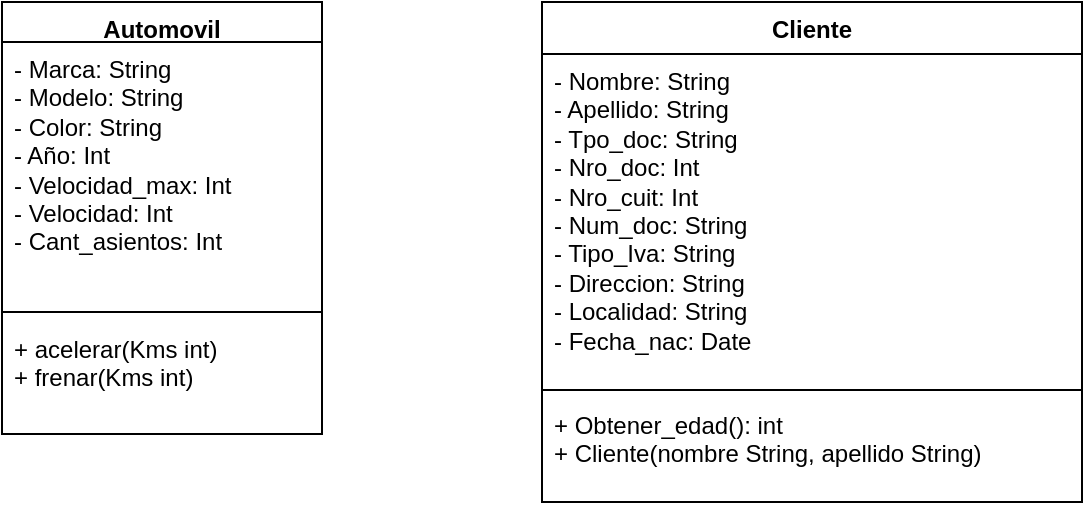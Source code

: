 <mxfile version="24.4.8" type="device">
  <diagram id="C5RBs43oDa-KdzZeNtuy" name="Page-1">
    <mxGraphModel dx="1050" dy="621" grid="1" gridSize="10" guides="1" tooltips="1" connect="1" arrows="1" fold="1" page="1" pageScale="1" pageWidth="827" pageHeight="1169" math="0" shadow="0">
      <root>
        <mxCell id="WIyWlLk6GJQsqaUBKTNV-0" />
        <mxCell id="WIyWlLk6GJQsqaUBKTNV-1" parent="WIyWlLk6GJQsqaUBKTNV-0" />
        <mxCell id="k-K2xL4uydOFMYodM3rV-2" value="Automovil" style="swimlane;fontStyle=1;align=center;verticalAlign=top;childLayout=stackLayout;horizontal=1;startSize=20;horizontalStack=0;resizeParent=1;resizeParentMax=0;resizeLast=0;collapsible=1;marginBottom=0;whiteSpace=wrap;html=1;" parent="WIyWlLk6GJQsqaUBKTNV-1" vertex="1">
          <mxGeometry x="110" y="70" width="160" height="216" as="geometry" />
        </mxCell>
        <mxCell id="k-K2xL4uydOFMYodM3rV-3" value="- Marca: String&lt;div&gt;- Modelo: String&lt;br&gt;&lt;/div&gt;&lt;div&gt;- Color: String&lt;br&gt;&lt;/div&gt;&lt;div&gt;- Año: Int&lt;br&gt;&lt;/div&gt;&lt;div&gt;- Velocidad_max: Int&lt;br&gt;&lt;/div&gt;&lt;div&gt;- Velocidad: Int&lt;br&gt;&lt;/div&gt;&lt;div&gt;- Cant_asientos: Int&lt;br&gt;&lt;/div&gt;&lt;div&gt;&lt;br&gt;&lt;/div&gt;" style="text;strokeColor=none;fillColor=none;align=left;verticalAlign=top;spacingLeft=4;spacingRight=4;overflow=hidden;rotatable=0;points=[[0,0.5],[1,0.5]];portConstraint=eastwest;whiteSpace=wrap;html=1;" parent="k-K2xL4uydOFMYodM3rV-2" vertex="1">
          <mxGeometry y="20" width="160" height="130" as="geometry" />
        </mxCell>
        <mxCell id="k-K2xL4uydOFMYodM3rV-4" value="" style="line;strokeWidth=1;fillColor=none;align=left;verticalAlign=middle;spacingTop=-1;spacingLeft=3;spacingRight=3;rotatable=0;labelPosition=right;points=[];portConstraint=eastwest;strokeColor=inherit;" parent="k-K2xL4uydOFMYodM3rV-2" vertex="1">
          <mxGeometry y="150" width="160" height="10" as="geometry" />
        </mxCell>
        <mxCell id="k-K2xL4uydOFMYodM3rV-5" value="+ acelerar(Kms int)&lt;div&gt;+ frenar(Kms int)&lt;br&gt;&lt;/div&gt;" style="text;strokeColor=none;fillColor=none;align=left;verticalAlign=top;spacingLeft=4;spacingRight=4;overflow=hidden;rotatable=0;points=[[0,0.5],[1,0.5]];portConstraint=eastwest;whiteSpace=wrap;html=1;" parent="k-K2xL4uydOFMYodM3rV-2" vertex="1">
          <mxGeometry y="160" width="160" height="56" as="geometry" />
        </mxCell>
        <mxCell id="k-K2xL4uydOFMYodM3rV-7" value="Cliente" style="swimlane;fontStyle=1;align=center;verticalAlign=top;childLayout=stackLayout;horizontal=1;startSize=26;horizontalStack=0;resizeParent=1;resizeParentMax=0;resizeLast=0;collapsible=1;marginBottom=0;whiteSpace=wrap;html=1;" parent="WIyWlLk6GJQsqaUBKTNV-1" vertex="1">
          <mxGeometry x="380" y="70" width="270" height="250" as="geometry" />
        </mxCell>
        <mxCell id="k-K2xL4uydOFMYodM3rV-8" value="- Nombre: String&lt;div&gt;- Apellido: String&lt;/div&gt;&lt;div&gt;- Tpo_doc: String&lt;/div&gt;&lt;div&gt;- Nro_doc: Int&lt;br&gt;&lt;/div&gt;&lt;div&gt;- Nro_cuit: Int&lt;br&gt;&lt;/div&gt;&lt;div&gt;- Num_doc: String&lt;/div&gt;&lt;div&gt;- Tipo_Iva: String&lt;/div&gt;&lt;div&gt;- Direccion: String&lt;/div&gt;&lt;div&gt;- Localidad: String&lt;br&gt;&lt;/div&gt;&lt;div&gt;- Fecha_nac: Date&lt;br&gt;&lt;/div&gt;" style="text;strokeColor=none;fillColor=none;align=left;verticalAlign=top;spacingLeft=4;spacingRight=4;overflow=hidden;rotatable=0;points=[[0,0.5],[1,0.5]];portConstraint=eastwest;whiteSpace=wrap;html=1;" parent="k-K2xL4uydOFMYodM3rV-7" vertex="1">
          <mxGeometry y="26" width="270" height="164" as="geometry" />
        </mxCell>
        <mxCell id="k-K2xL4uydOFMYodM3rV-9" value="" style="line;strokeWidth=1;fillColor=none;align=left;verticalAlign=middle;spacingTop=-1;spacingLeft=3;spacingRight=3;rotatable=0;labelPosition=right;points=[];portConstraint=eastwest;strokeColor=inherit;" parent="k-K2xL4uydOFMYodM3rV-7" vertex="1">
          <mxGeometry y="190" width="270" height="8" as="geometry" />
        </mxCell>
        <mxCell id="k-K2xL4uydOFMYodM3rV-10" value="+ Obtener_edad(): int&lt;div&gt;+ Cliente(nombre String, apellido String)&lt;/div&gt;" style="text;strokeColor=none;fillColor=none;align=left;verticalAlign=top;spacingLeft=4;spacingRight=4;overflow=hidden;rotatable=0;points=[[0,0.5],[1,0.5]];portConstraint=eastwest;whiteSpace=wrap;html=1;" parent="k-K2xL4uydOFMYodM3rV-7" vertex="1">
          <mxGeometry y="198" width="270" height="52" as="geometry" />
        </mxCell>
      </root>
    </mxGraphModel>
  </diagram>
</mxfile>
